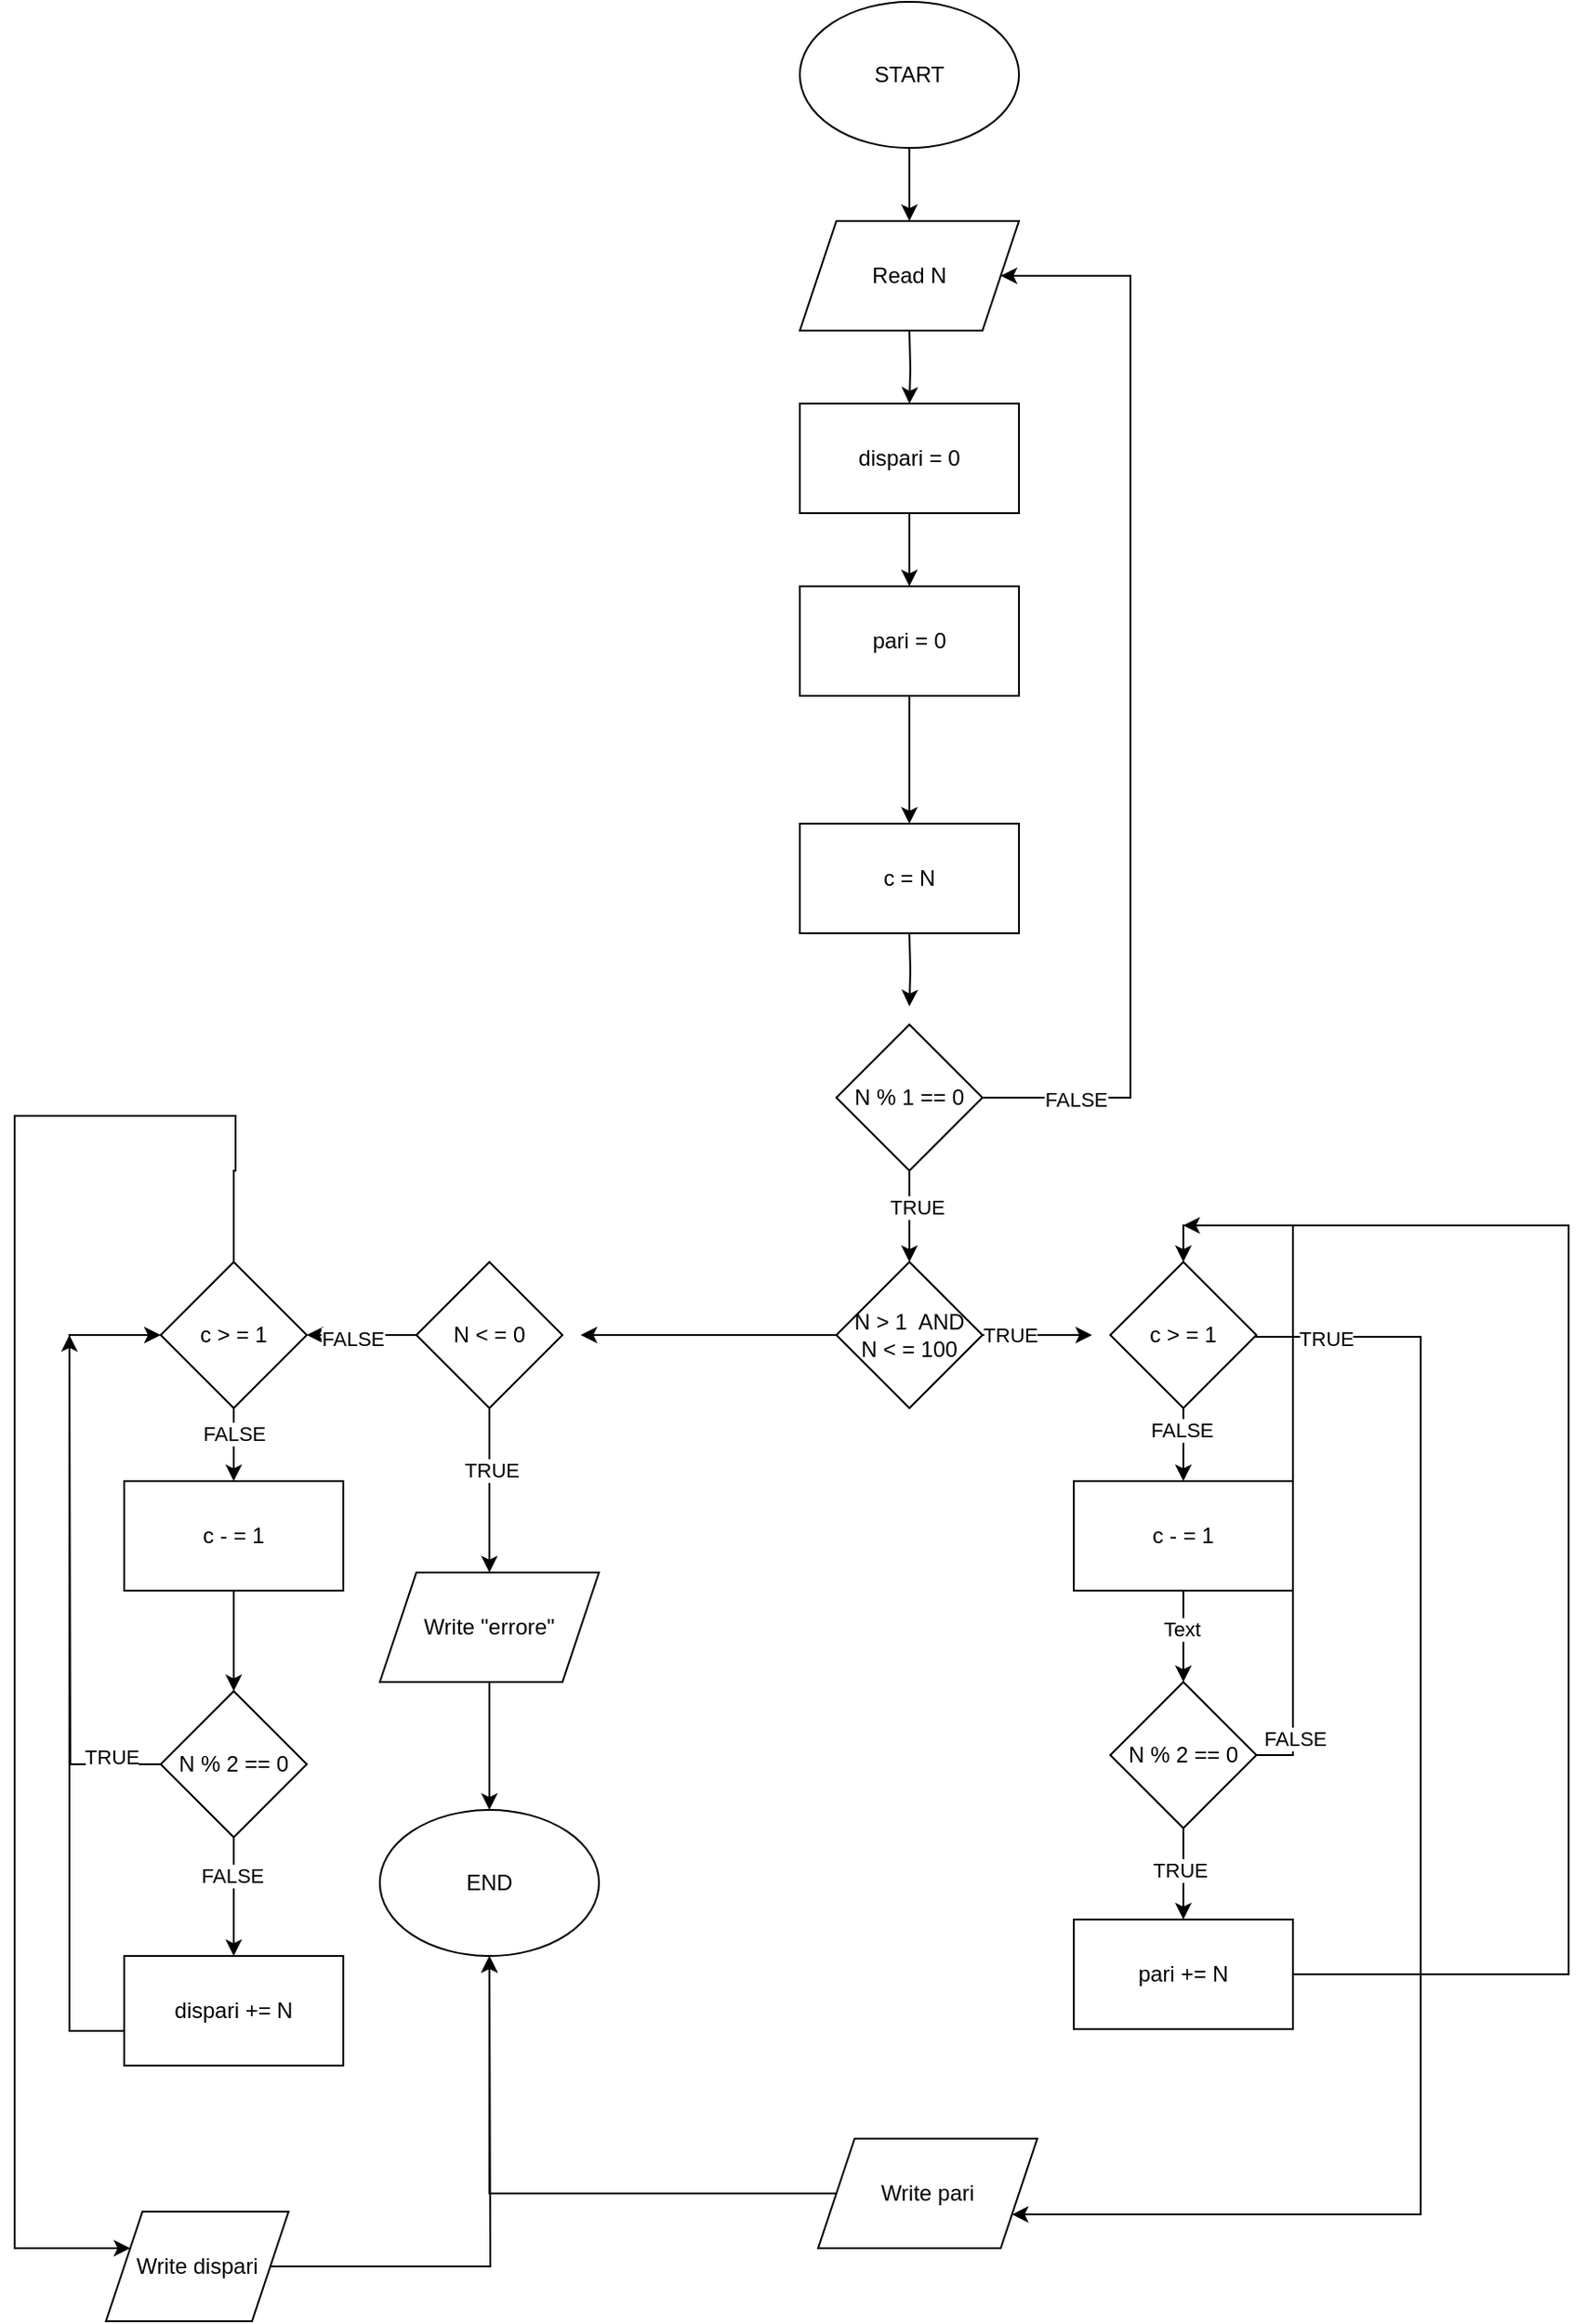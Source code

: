 <mxfile version="26.0.10">
  <diagram name="Pagina-1" id="LKKU8XrjNnpXoOTXHMyW">
    <mxGraphModel dx="1875" dy="1777" grid="1" gridSize="10" guides="1" tooltips="1" connect="1" arrows="1" fold="1" page="1" pageScale="1" pageWidth="827" pageHeight="1169" math="0" shadow="0">
      <root>
        <mxCell id="0" />
        <mxCell id="1" parent="0" />
        <mxCell id="3xbGw-zVCVFxdmsQQKI5-72" value="" style="edgeStyle=orthogonalEdgeStyle;rounded=0;orthogonalLoop=1;jettySize=auto;html=1;" edge="1" parent="1" source="3xbGw-zVCVFxdmsQQKI5-1">
          <mxGeometry relative="1" as="geometry">
            <mxPoint x="400" y="-260" as="targetPoint" />
          </mxGeometry>
        </mxCell>
        <mxCell id="3xbGw-zVCVFxdmsQQKI5-1" value="START" style="ellipse;whiteSpace=wrap;html=1;" vertex="1" parent="1">
          <mxGeometry x="340" y="-380" width="120" height="80" as="geometry" />
        </mxCell>
        <mxCell id="3xbGw-zVCVFxdmsQQKI5-22" value="" style="edgeStyle=orthogonalEdgeStyle;rounded=0;orthogonalLoop=1;jettySize=auto;html=1;" edge="1" parent="1">
          <mxGeometry relative="1" as="geometry">
            <mxPoint x="400" y="130" as="sourcePoint" />
            <mxPoint x="400" y="170" as="targetPoint" />
          </mxGeometry>
        </mxCell>
        <mxCell id="3xbGw-zVCVFxdmsQQKI5-62" value="" style="edgeStyle=orthogonalEdgeStyle;rounded=0;orthogonalLoop=1;jettySize=auto;html=1;" edge="1" parent="1" source="3xbGw-zVCVFxdmsQQKI5-48" target="3xbGw-zVCVFxdmsQQKI5-51">
          <mxGeometry relative="1" as="geometry" />
        </mxCell>
        <mxCell id="3xbGw-zVCVFxdmsQQKI5-67" value="TRUE" style="edgeLabel;html=1;align=center;verticalAlign=middle;resizable=0;points=[];" vertex="1" connectable="0" parent="3xbGw-zVCVFxdmsQQKI5-62">
          <mxGeometry x="-0.2" y="4" relative="1" as="geometry">
            <mxPoint as="offset" />
          </mxGeometry>
        </mxCell>
        <mxCell id="3xbGw-zVCVFxdmsQQKI5-78" style="edgeStyle=orthogonalEdgeStyle;rounded=0;orthogonalLoop=1;jettySize=auto;html=1;" edge="1" parent="1" source="3xbGw-zVCVFxdmsQQKI5-48" target="3xbGw-zVCVFxdmsQQKI5-75">
          <mxGeometry relative="1" as="geometry">
            <mxPoint x="520" y="-230" as="targetPoint" />
            <Array as="points">
              <mxPoint x="521" y="220" />
              <mxPoint x="521" y="-230" />
            </Array>
          </mxGeometry>
        </mxCell>
        <mxCell id="3xbGw-zVCVFxdmsQQKI5-79" value="FALSE" style="edgeLabel;html=1;align=center;verticalAlign=middle;resizable=0;points=[];" vertex="1" connectable="0" parent="3xbGw-zVCVFxdmsQQKI5-78">
          <mxGeometry x="-0.831" y="-1" relative="1" as="geometry">
            <mxPoint as="offset" />
          </mxGeometry>
        </mxCell>
        <mxCell id="3xbGw-zVCVFxdmsQQKI5-48" value="N % 1 == 0" style="rhombus;whiteSpace=wrap;html=1;" vertex="1" parent="1">
          <mxGeometry x="360" y="180" width="80" height="80" as="geometry" />
        </mxCell>
        <mxCell id="3xbGw-zVCVFxdmsQQKI5-63" value="" style="edgeStyle=orthogonalEdgeStyle;rounded=0;orthogonalLoop=1;jettySize=auto;html=1;" edge="1" parent="1" source="3xbGw-zVCVFxdmsQQKI5-51">
          <mxGeometry relative="1" as="geometry">
            <mxPoint x="500" y="350" as="targetPoint" />
          </mxGeometry>
        </mxCell>
        <mxCell id="3xbGw-zVCVFxdmsQQKI5-64" value="TRUE" style="edgeLabel;html=1;align=center;verticalAlign=middle;resizable=0;points=[];" vertex="1" connectable="0" parent="3xbGw-zVCVFxdmsQQKI5-63">
          <mxGeometry x="-0.5" relative="1" as="geometry">
            <mxPoint as="offset" />
          </mxGeometry>
        </mxCell>
        <mxCell id="3xbGw-zVCVFxdmsQQKI5-86" style="edgeStyle=orthogonalEdgeStyle;rounded=0;orthogonalLoop=1;jettySize=auto;html=1;" edge="1" parent="1" source="3xbGw-zVCVFxdmsQQKI5-51">
          <mxGeometry relative="1" as="geometry">
            <mxPoint x="220" y="350" as="targetPoint" />
          </mxGeometry>
        </mxCell>
        <mxCell id="3xbGw-zVCVFxdmsQQKI5-51" value="N &amp;gt; 1&amp;nbsp; AND&lt;br&gt;N &amp;lt; = 100" style="rhombus;whiteSpace=wrap;html=1;" vertex="1" parent="1">
          <mxGeometry x="360" y="310" width="80" height="80" as="geometry" />
        </mxCell>
        <mxCell id="3xbGw-zVCVFxdmsQQKI5-56" value="" style="edgeStyle=orthogonalEdgeStyle;rounded=0;orthogonalLoop=1;jettySize=auto;html=1;" edge="1" parent="1" source="3xbGw-zVCVFxdmsQQKI5-53">
          <mxGeometry relative="1" as="geometry">
            <mxPoint x="400" y="70" as="targetPoint" />
          </mxGeometry>
        </mxCell>
        <mxCell id="3xbGw-zVCVFxdmsQQKI5-53" value="pari = 0" style="rounded=0;whiteSpace=wrap;html=1;" vertex="1" parent="1">
          <mxGeometry x="340" y="-60" width="120" height="60" as="geometry" />
        </mxCell>
        <mxCell id="3xbGw-zVCVFxdmsQQKI5-61" value="" style="edgeStyle=orthogonalEdgeStyle;rounded=0;orthogonalLoop=1;jettySize=auto;html=1;" edge="1" parent="1" source="3xbGw-zVCVFxdmsQQKI5-57" target="3xbGw-zVCVFxdmsQQKI5-53">
          <mxGeometry relative="1" as="geometry" />
        </mxCell>
        <mxCell id="3xbGw-zVCVFxdmsQQKI5-57" value="dispari = 0" style="rounded=0;whiteSpace=wrap;html=1;" vertex="1" parent="1">
          <mxGeometry x="340" y="-160" width="120" height="60" as="geometry" />
        </mxCell>
        <mxCell id="3xbGw-zVCVFxdmsQQKI5-94" value="" style="edgeStyle=orthogonalEdgeStyle;rounded=0;orthogonalLoop=1;jettySize=auto;html=1;" edge="1" parent="1" source="3xbGw-zVCVFxdmsQQKI5-69" target="3xbGw-zVCVFxdmsQQKI5-82">
          <mxGeometry relative="1" as="geometry" />
        </mxCell>
        <mxCell id="3xbGw-zVCVFxdmsQQKI5-95" value="Text" style="edgeLabel;html=1;align=center;verticalAlign=middle;resizable=0;points=[];" vertex="1" connectable="0" parent="3xbGw-zVCVFxdmsQQKI5-94">
          <mxGeometry x="-0.16" y="-1" relative="1" as="geometry">
            <mxPoint as="offset" />
          </mxGeometry>
        </mxCell>
        <mxCell id="3xbGw-zVCVFxdmsQQKI5-69" value="c - = 1" style="rounded=0;whiteSpace=wrap;html=1;" vertex="1" parent="1">
          <mxGeometry x="490" y="430" width="120" height="60" as="geometry" />
        </mxCell>
        <mxCell id="3xbGw-zVCVFxdmsQQKI5-71" value="" style="edgeStyle=orthogonalEdgeStyle;rounded=0;orthogonalLoop=1;jettySize=auto;html=1;" edge="1" parent="1" target="3xbGw-zVCVFxdmsQQKI5-57">
          <mxGeometry relative="1" as="geometry">
            <mxPoint x="400" y="-200" as="sourcePoint" />
          </mxGeometry>
        </mxCell>
        <mxCell id="3xbGw-zVCVFxdmsQQKI5-92" value="" style="edgeStyle=orthogonalEdgeStyle;rounded=0;orthogonalLoop=1;jettySize=auto;html=1;" edge="1" parent="1" source="3xbGw-zVCVFxdmsQQKI5-73" target="3xbGw-zVCVFxdmsQQKI5-69">
          <mxGeometry relative="1" as="geometry" />
        </mxCell>
        <mxCell id="3xbGw-zVCVFxdmsQQKI5-93" value="FALSE" style="edgeLabel;html=1;align=center;verticalAlign=middle;resizable=0;points=[];" vertex="1" connectable="0" parent="3xbGw-zVCVFxdmsQQKI5-92">
          <mxGeometry x="-0.4" y="-1" relative="1" as="geometry">
            <mxPoint as="offset" />
          </mxGeometry>
        </mxCell>
        <mxCell id="3xbGw-zVCVFxdmsQQKI5-97" style="edgeStyle=orthogonalEdgeStyle;rounded=0;orthogonalLoop=1;jettySize=auto;html=1;entryX=1;entryY=0.75;entryDx=0;entryDy=0;" edge="1" parent="1" target="3xbGw-zVCVFxdmsQQKI5-87">
          <mxGeometry relative="1" as="geometry">
            <mxPoint x="680" y="836" as="targetPoint" />
            <mxPoint x="590" y="350" as="sourcePoint" />
            <Array as="points">
              <mxPoint x="590" y="351" />
              <mxPoint x="680" y="351" />
              <mxPoint x="680" y="832" />
            </Array>
          </mxGeometry>
        </mxCell>
        <mxCell id="3xbGw-zVCVFxdmsQQKI5-98" value="TRUE" style="edgeLabel;html=1;align=center;verticalAlign=middle;resizable=0;points=[];" vertex="1" connectable="0" parent="3xbGw-zVCVFxdmsQQKI5-97">
          <mxGeometry x="-0.902" y="-1" relative="1" as="geometry">
            <mxPoint as="offset" />
          </mxGeometry>
        </mxCell>
        <mxCell id="3xbGw-zVCVFxdmsQQKI5-73" value="c &amp;gt; = 1" style="rhombus;whiteSpace=wrap;html=1;" vertex="1" parent="1">
          <mxGeometry x="510" y="310" width="80" height="80" as="geometry" />
        </mxCell>
        <mxCell id="3xbGw-zVCVFxdmsQQKI5-75" value="Read N" style="shape=parallelogram;perimeter=parallelogramPerimeter;whiteSpace=wrap;html=1;fixedSize=1;" vertex="1" parent="1">
          <mxGeometry x="340" y="-260" width="120" height="60" as="geometry" />
        </mxCell>
        <mxCell id="3xbGw-zVCVFxdmsQQKI5-76" value="c = N" style="rounded=0;whiteSpace=wrap;html=1;" vertex="1" parent="1">
          <mxGeometry x="340" y="70" width="120" height="60" as="geometry" />
        </mxCell>
        <mxCell id="3xbGw-zVCVFxdmsQQKI5-123" style="edgeStyle=orthogonalEdgeStyle;rounded=0;orthogonalLoop=1;jettySize=auto;html=1;exitX=1;exitY=0.5;exitDx=0;exitDy=0;" edge="1" parent="1" source="3xbGw-zVCVFxdmsQQKI5-81">
          <mxGeometry relative="1" as="geometry">
            <mxPoint x="550" y="290" as="targetPoint" />
            <Array as="points">
              <mxPoint x="761" y="700" />
            </Array>
          </mxGeometry>
        </mxCell>
        <mxCell id="3xbGw-zVCVFxdmsQQKI5-81" value="pari += N" style="rounded=0;whiteSpace=wrap;html=1;" vertex="1" parent="1">
          <mxGeometry x="490" y="670" width="120" height="60" as="geometry" />
        </mxCell>
        <mxCell id="3xbGw-zVCVFxdmsQQKI5-85" value="" style="edgeStyle=orthogonalEdgeStyle;rounded=0;orthogonalLoop=1;jettySize=auto;html=1;" edge="1" parent="1" source="3xbGw-zVCVFxdmsQQKI5-82" target="3xbGw-zVCVFxdmsQQKI5-81">
          <mxGeometry relative="1" as="geometry" />
        </mxCell>
        <mxCell id="3xbGw-zVCVFxdmsQQKI5-96" value="TRUE" style="edgeLabel;html=1;align=center;verticalAlign=middle;resizable=0;points=[];" vertex="1" connectable="0" parent="3xbGw-zVCVFxdmsQQKI5-85">
          <mxGeometry x="-0.08" y="-2" relative="1" as="geometry">
            <mxPoint as="offset" />
          </mxGeometry>
        </mxCell>
        <mxCell id="3xbGw-zVCVFxdmsQQKI5-99" style="edgeStyle=orthogonalEdgeStyle;rounded=0;orthogonalLoop=1;jettySize=auto;html=1;exitX=1;exitY=0.5;exitDx=0;exitDy=0;entryX=0.5;entryY=0;entryDx=0;entryDy=0;" edge="1" parent="1" source="3xbGw-zVCVFxdmsQQKI5-82" target="3xbGw-zVCVFxdmsQQKI5-73">
          <mxGeometry relative="1" as="geometry" />
        </mxCell>
        <mxCell id="3xbGw-zVCVFxdmsQQKI5-100" value="FALSE" style="edgeLabel;html=1;align=center;verticalAlign=middle;resizable=0;points=[];" vertex="1" connectable="0" parent="3xbGw-zVCVFxdmsQQKI5-99">
          <mxGeometry x="-0.851" y="-1" relative="1" as="geometry">
            <mxPoint as="offset" />
          </mxGeometry>
        </mxCell>
        <mxCell id="3xbGw-zVCVFxdmsQQKI5-82" value="N % 2 == 0" style="rhombus;whiteSpace=wrap;html=1;" vertex="1" parent="1">
          <mxGeometry x="510" y="540" width="80" height="80" as="geometry" />
        </mxCell>
        <mxCell id="3xbGw-zVCVFxdmsQQKI5-109" style="edgeStyle=orthogonalEdgeStyle;rounded=0;orthogonalLoop=1;jettySize=auto;html=1;exitX=0;exitY=0.5;exitDx=0;exitDy=0;entryX=0.5;entryY=1;entryDx=0;entryDy=0;" edge="1" parent="1" source="3xbGw-zVCVFxdmsQQKI5-87" target="3xbGw-zVCVFxdmsQQKI5-107">
          <mxGeometry relative="1" as="geometry" />
        </mxCell>
        <mxCell id="3xbGw-zVCVFxdmsQQKI5-87" value="Write pari" style="shape=parallelogram;perimeter=parallelogramPerimeter;whiteSpace=wrap;html=1;fixedSize=1;" vertex="1" parent="1">
          <mxGeometry x="350" y="790" width="120" height="60" as="geometry" />
        </mxCell>
        <mxCell id="3xbGw-zVCVFxdmsQQKI5-105" value="" style="edgeStyle=orthogonalEdgeStyle;rounded=0;orthogonalLoop=1;jettySize=auto;html=1;" edge="1" parent="1" source="3xbGw-zVCVFxdmsQQKI5-101" target="3xbGw-zVCVFxdmsQQKI5-104">
          <mxGeometry relative="1" as="geometry" />
        </mxCell>
        <mxCell id="3xbGw-zVCVFxdmsQQKI5-106" value="TRUE" style="edgeLabel;html=1;align=center;verticalAlign=middle;resizable=0;points=[];" vertex="1" connectable="0" parent="3xbGw-zVCVFxdmsQQKI5-105">
          <mxGeometry x="-0.244" y="1" relative="1" as="geometry">
            <mxPoint as="offset" />
          </mxGeometry>
        </mxCell>
        <mxCell id="3xbGw-zVCVFxdmsQQKI5-111" value="" style="edgeStyle=orthogonalEdgeStyle;rounded=0;orthogonalLoop=1;jettySize=auto;html=1;" edge="1" parent="1" source="3xbGw-zVCVFxdmsQQKI5-101" target="3xbGw-zVCVFxdmsQQKI5-110">
          <mxGeometry relative="1" as="geometry" />
        </mxCell>
        <mxCell id="3xbGw-zVCVFxdmsQQKI5-112" value="FALSE" style="edgeLabel;html=1;align=center;verticalAlign=middle;resizable=0;points=[];" vertex="1" connectable="0" parent="3xbGw-zVCVFxdmsQQKI5-111">
          <mxGeometry x="0.167" y="2" relative="1" as="geometry">
            <mxPoint as="offset" />
          </mxGeometry>
        </mxCell>
        <mxCell id="3xbGw-zVCVFxdmsQQKI5-101" value="N &amp;lt; = 0" style="rhombus;whiteSpace=wrap;html=1;" vertex="1" parent="1">
          <mxGeometry x="130" y="310" width="80" height="80" as="geometry" />
        </mxCell>
        <mxCell id="3xbGw-zVCVFxdmsQQKI5-108" value="" style="edgeStyle=orthogonalEdgeStyle;rounded=0;orthogonalLoop=1;jettySize=auto;html=1;" edge="1" parent="1" source="3xbGw-zVCVFxdmsQQKI5-104" target="3xbGw-zVCVFxdmsQQKI5-107">
          <mxGeometry relative="1" as="geometry" />
        </mxCell>
        <mxCell id="3xbGw-zVCVFxdmsQQKI5-104" value="Write &quot;errore&quot;" style="shape=parallelogram;perimeter=parallelogramPerimeter;whiteSpace=wrap;html=1;fixedSize=1;" vertex="1" parent="1">
          <mxGeometry x="110" y="480" width="120" height="60" as="geometry" />
        </mxCell>
        <mxCell id="3xbGw-zVCVFxdmsQQKI5-107" value="END" style="ellipse;whiteSpace=wrap;html=1;" vertex="1" parent="1">
          <mxGeometry x="110" y="610" width="120" height="80" as="geometry" />
        </mxCell>
        <mxCell id="3xbGw-zVCVFxdmsQQKI5-114" value="" style="edgeStyle=orthogonalEdgeStyle;rounded=0;orthogonalLoop=1;jettySize=auto;html=1;" edge="1" parent="1" source="3xbGw-zVCVFxdmsQQKI5-110" target="3xbGw-zVCVFxdmsQQKI5-113">
          <mxGeometry relative="1" as="geometry" />
        </mxCell>
        <mxCell id="3xbGw-zVCVFxdmsQQKI5-115" value="FALSE" style="edgeLabel;html=1;align=center;verticalAlign=middle;resizable=0;points=[];" vertex="1" connectable="0" parent="3xbGw-zVCVFxdmsQQKI5-114">
          <mxGeometry x="-0.3" relative="1" as="geometry">
            <mxPoint as="offset" />
          </mxGeometry>
        </mxCell>
        <mxCell id="3xbGw-zVCVFxdmsQQKI5-125" style="edgeStyle=orthogonalEdgeStyle;rounded=0;orthogonalLoop=1;jettySize=auto;html=1;" edge="1" parent="1" source="3xbGw-zVCVFxdmsQQKI5-110" target="3xbGw-zVCVFxdmsQQKI5-122">
          <mxGeometry relative="1" as="geometry">
            <mxPoint x="-90" y="860" as="targetPoint" />
            <Array as="points">
              <mxPoint x="30" y="260" />
              <mxPoint x="31" y="260" />
              <mxPoint x="31" y="230" />
              <mxPoint x="-90" y="230" />
              <mxPoint x="-90" y="850" />
            </Array>
          </mxGeometry>
        </mxCell>
        <mxCell id="3xbGw-zVCVFxdmsQQKI5-110" value="c &amp;gt; = 1" style="rhombus;whiteSpace=wrap;html=1;" vertex="1" parent="1">
          <mxGeometry x="-10" y="310" width="80" height="80" as="geometry" />
        </mxCell>
        <mxCell id="3xbGw-zVCVFxdmsQQKI5-118" value="" style="edgeStyle=orthogonalEdgeStyle;rounded=0;orthogonalLoop=1;jettySize=auto;html=1;" edge="1" parent="1" source="3xbGw-zVCVFxdmsQQKI5-113" target="3xbGw-zVCVFxdmsQQKI5-117">
          <mxGeometry relative="1" as="geometry" />
        </mxCell>
        <mxCell id="3xbGw-zVCVFxdmsQQKI5-113" value="c - = 1" style="rounded=0;whiteSpace=wrap;html=1;" vertex="1" parent="1">
          <mxGeometry x="-30" y="430" width="120" height="60" as="geometry" />
        </mxCell>
        <mxCell id="3xbGw-zVCVFxdmsQQKI5-120" value="" style="edgeStyle=orthogonalEdgeStyle;rounded=0;orthogonalLoop=1;jettySize=auto;html=1;" edge="1" parent="1" source="3xbGw-zVCVFxdmsQQKI5-117" target="3xbGw-zVCVFxdmsQQKI5-119">
          <mxGeometry relative="1" as="geometry" />
        </mxCell>
        <mxCell id="3xbGw-zVCVFxdmsQQKI5-121" value="FALSE" style="edgeLabel;html=1;align=center;verticalAlign=middle;resizable=0;points=[];" vertex="1" connectable="0" parent="3xbGw-zVCVFxdmsQQKI5-120">
          <mxGeometry x="-0.354" y="-1" relative="1" as="geometry">
            <mxPoint as="offset" />
          </mxGeometry>
        </mxCell>
        <mxCell id="3xbGw-zVCVFxdmsQQKI5-127" style="edgeStyle=orthogonalEdgeStyle;rounded=0;orthogonalLoop=1;jettySize=auto;html=1;exitX=0;exitY=0.5;exitDx=0;exitDy=0;" edge="1" parent="1" source="3xbGw-zVCVFxdmsQQKI5-117">
          <mxGeometry relative="1" as="geometry">
            <mxPoint x="-60" y="350" as="targetPoint" />
          </mxGeometry>
        </mxCell>
        <mxCell id="3xbGw-zVCVFxdmsQQKI5-128" value="TRUE" style="edgeLabel;html=1;align=center;verticalAlign=middle;resizable=0;points=[];" vertex="1" connectable="0" parent="3xbGw-zVCVFxdmsQQKI5-127">
          <mxGeometry x="-0.81" y="-4" relative="1" as="geometry">
            <mxPoint as="offset" />
          </mxGeometry>
        </mxCell>
        <mxCell id="3xbGw-zVCVFxdmsQQKI5-117" value="N % 2 == 0" style="rhombus;whiteSpace=wrap;html=1;" vertex="1" parent="1">
          <mxGeometry x="-10" y="545" width="80" height="80" as="geometry" />
        </mxCell>
        <mxCell id="3xbGw-zVCVFxdmsQQKI5-124" style="edgeStyle=orthogonalEdgeStyle;rounded=0;orthogonalLoop=1;jettySize=auto;html=1;exitX=0;exitY=0.5;exitDx=0;exitDy=0;entryX=0;entryY=0.5;entryDx=0;entryDy=0;" edge="1" parent="1" target="3xbGw-zVCVFxdmsQQKI5-110">
          <mxGeometry relative="1" as="geometry">
            <mxPoint x="-60" y="340" as="targetPoint" />
            <mxPoint x="-30" y="730" as="sourcePoint" />
            <Array as="points">
              <mxPoint x="-30" y="731" />
              <mxPoint x="-60" y="731" />
              <mxPoint x="-60" y="350" />
            </Array>
          </mxGeometry>
        </mxCell>
        <mxCell id="3xbGw-zVCVFxdmsQQKI5-119" value="dispari += N" style="rounded=0;whiteSpace=wrap;html=1;" vertex="1" parent="1">
          <mxGeometry x="-30" y="690" width="120" height="60" as="geometry" />
        </mxCell>
        <mxCell id="3xbGw-zVCVFxdmsQQKI5-126" style="edgeStyle=orthogonalEdgeStyle;rounded=0;orthogonalLoop=1;jettySize=auto;html=1;" edge="1" parent="1" source="3xbGw-zVCVFxdmsQQKI5-122">
          <mxGeometry relative="1" as="geometry">
            <mxPoint x="170" y="690" as="targetPoint" />
          </mxGeometry>
        </mxCell>
        <mxCell id="3xbGw-zVCVFxdmsQQKI5-122" value="Write dispari" style="shape=parallelogram;perimeter=parallelogramPerimeter;whiteSpace=wrap;html=1;fixedSize=1;" vertex="1" parent="1">
          <mxGeometry x="-40" y="830" width="100" height="60" as="geometry" />
        </mxCell>
      </root>
    </mxGraphModel>
  </diagram>
</mxfile>
